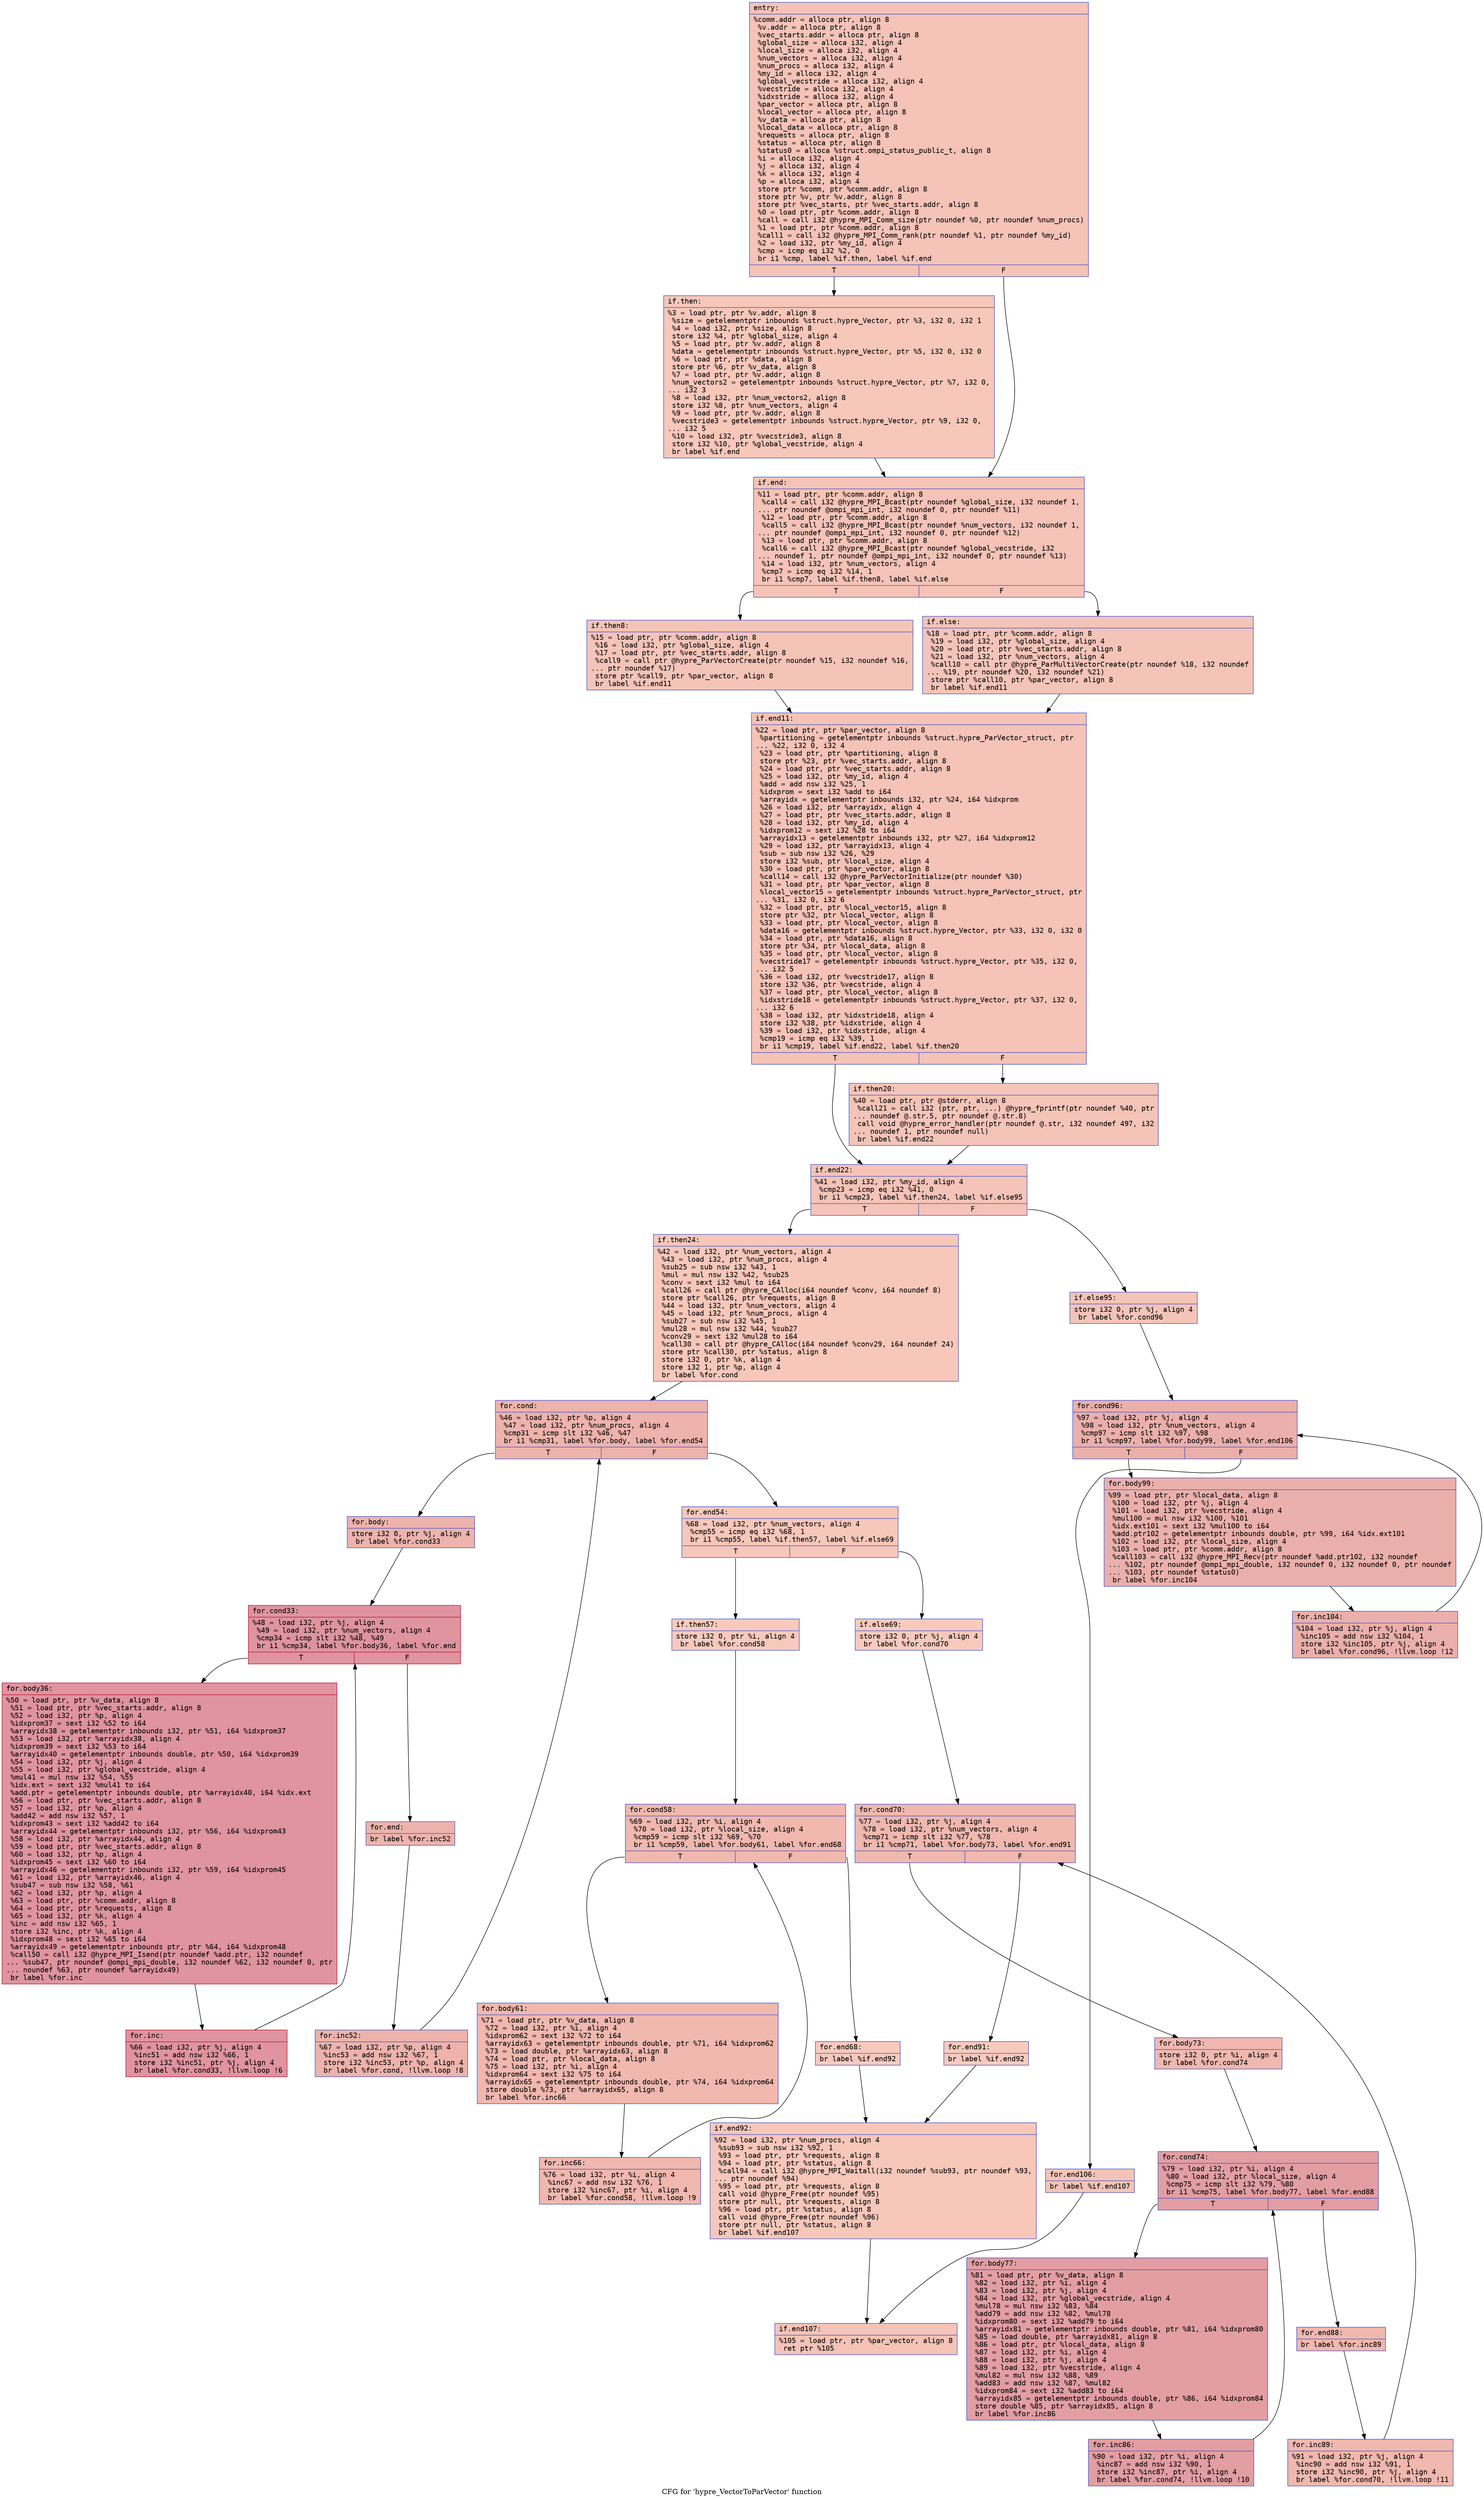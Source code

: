 digraph "CFG for 'hypre_VectorToParVector' function" {
	label="CFG for 'hypre_VectorToParVector' function";

	Node0x556ffb6729f0 [shape=record,color="#3d50c3ff", style=filled, fillcolor="#e8765c70" fontname="Courier",label="{entry:\l|  %comm.addr = alloca ptr, align 8\l  %v.addr = alloca ptr, align 8\l  %vec_starts.addr = alloca ptr, align 8\l  %global_size = alloca i32, align 4\l  %local_size = alloca i32, align 4\l  %num_vectors = alloca i32, align 4\l  %num_procs = alloca i32, align 4\l  %my_id = alloca i32, align 4\l  %global_vecstride = alloca i32, align 4\l  %vecstride = alloca i32, align 4\l  %idxstride = alloca i32, align 4\l  %par_vector = alloca ptr, align 8\l  %local_vector = alloca ptr, align 8\l  %v_data = alloca ptr, align 8\l  %local_data = alloca ptr, align 8\l  %requests = alloca ptr, align 8\l  %status = alloca ptr, align 8\l  %status0 = alloca %struct.ompi_status_public_t, align 8\l  %i = alloca i32, align 4\l  %j = alloca i32, align 4\l  %k = alloca i32, align 4\l  %p = alloca i32, align 4\l  store ptr %comm, ptr %comm.addr, align 8\l  store ptr %v, ptr %v.addr, align 8\l  store ptr %vec_starts, ptr %vec_starts.addr, align 8\l  %0 = load ptr, ptr %comm.addr, align 8\l  %call = call i32 @hypre_MPI_Comm_size(ptr noundef %0, ptr noundef %num_procs)\l  %1 = load ptr, ptr %comm.addr, align 8\l  %call1 = call i32 @hypre_MPI_Comm_rank(ptr noundef %1, ptr noundef %my_id)\l  %2 = load i32, ptr %my_id, align 4\l  %cmp = icmp eq i32 %2, 0\l  br i1 %cmp, label %if.then, label %if.end\l|{<s0>T|<s1>F}}"];
	Node0x556ffb6729f0:s0 -> Node0x556ffb660eb0[tooltip="entry -> if.then\nProbability 37.50%" ];
	Node0x556ffb6729f0:s1 -> Node0x556ffb660f20[tooltip="entry -> if.end\nProbability 62.50%" ];
	Node0x556ffb660eb0 [shape=record,color="#3d50c3ff", style=filled, fillcolor="#ec7f6370" fontname="Courier",label="{if.then:\l|  %3 = load ptr, ptr %v.addr, align 8\l  %size = getelementptr inbounds %struct.hypre_Vector, ptr %3, i32 0, i32 1\l  %4 = load i32, ptr %size, align 8\l  store i32 %4, ptr %global_size, align 4\l  %5 = load ptr, ptr %v.addr, align 8\l  %data = getelementptr inbounds %struct.hypre_Vector, ptr %5, i32 0, i32 0\l  %6 = load ptr, ptr %data, align 8\l  store ptr %6, ptr %v_data, align 8\l  %7 = load ptr, ptr %v.addr, align 8\l  %num_vectors2 = getelementptr inbounds %struct.hypre_Vector, ptr %7, i32 0,\l... i32 3\l  %8 = load i32, ptr %num_vectors2, align 8\l  store i32 %8, ptr %num_vectors, align 4\l  %9 = load ptr, ptr %v.addr, align 8\l  %vecstride3 = getelementptr inbounds %struct.hypre_Vector, ptr %9, i32 0,\l... i32 5\l  %10 = load i32, ptr %vecstride3, align 8\l  store i32 %10, ptr %global_vecstride, align 4\l  br label %if.end\l}"];
	Node0x556ffb660eb0 -> Node0x556ffb660f20[tooltip="if.then -> if.end\nProbability 100.00%" ];
	Node0x556ffb660f20 [shape=record,color="#3d50c3ff", style=filled, fillcolor="#e8765c70" fontname="Courier",label="{if.end:\l|  %11 = load ptr, ptr %comm.addr, align 8\l  %call4 = call i32 @hypre_MPI_Bcast(ptr noundef %global_size, i32 noundef 1,\l... ptr noundef @ompi_mpi_int, i32 noundef 0, ptr noundef %11)\l  %12 = load ptr, ptr %comm.addr, align 8\l  %call5 = call i32 @hypre_MPI_Bcast(ptr noundef %num_vectors, i32 noundef 1,\l... ptr noundef @ompi_mpi_int, i32 noundef 0, ptr noundef %12)\l  %13 = load ptr, ptr %comm.addr, align 8\l  %call6 = call i32 @hypre_MPI_Bcast(ptr noundef %global_vecstride, i32\l... noundef 1, ptr noundef @ompi_mpi_int, i32 noundef 0, ptr noundef %13)\l  %14 = load i32, ptr %num_vectors, align 4\l  %cmp7 = icmp eq i32 %14, 1\l  br i1 %cmp7, label %if.then8, label %if.else\l|{<s0>T|<s1>F}}"];
	Node0x556ffb660f20:s0 -> Node0x556ffb6622e0[tooltip="if.end -> if.then8\nProbability 50.00%" ];
	Node0x556ffb660f20:s1 -> Node0x556ffb662330[tooltip="if.end -> if.else\nProbability 50.00%" ];
	Node0x556ffb6622e0 [shape=record,color="#3d50c3ff", style=filled, fillcolor="#e97a5f70" fontname="Courier",label="{if.then8:\l|  %15 = load ptr, ptr %comm.addr, align 8\l  %16 = load i32, ptr %global_size, align 4\l  %17 = load ptr, ptr %vec_starts.addr, align 8\l  %call9 = call ptr @hypre_ParVectorCreate(ptr noundef %15, i32 noundef %16,\l... ptr noundef %17)\l  store ptr %call9, ptr %par_vector, align 8\l  br label %if.end11\l}"];
	Node0x556ffb6622e0 -> Node0x556ffb662790[tooltip="if.then8 -> if.end11\nProbability 100.00%" ];
	Node0x556ffb662330 [shape=record,color="#3d50c3ff", style=filled, fillcolor="#e97a5f70" fontname="Courier",label="{if.else:\l|  %18 = load ptr, ptr %comm.addr, align 8\l  %19 = load i32, ptr %global_size, align 4\l  %20 = load ptr, ptr %vec_starts.addr, align 8\l  %21 = load i32, ptr %num_vectors, align 4\l  %call10 = call ptr @hypre_ParMultiVectorCreate(ptr noundef %18, i32 noundef\l... %19, ptr noundef %20, i32 noundef %21)\l  store ptr %call10, ptr %par_vector, align 8\l  br label %if.end11\l}"];
	Node0x556ffb662330 -> Node0x556ffb662790[tooltip="if.else -> if.end11\nProbability 100.00%" ];
	Node0x556ffb662790 [shape=record,color="#3d50c3ff", style=filled, fillcolor="#e8765c70" fontname="Courier",label="{if.end11:\l|  %22 = load ptr, ptr %par_vector, align 8\l  %partitioning = getelementptr inbounds %struct.hypre_ParVector_struct, ptr\l... %22, i32 0, i32 4\l  %23 = load ptr, ptr %partitioning, align 8\l  store ptr %23, ptr %vec_starts.addr, align 8\l  %24 = load ptr, ptr %vec_starts.addr, align 8\l  %25 = load i32, ptr %my_id, align 4\l  %add = add nsw i32 %25, 1\l  %idxprom = sext i32 %add to i64\l  %arrayidx = getelementptr inbounds i32, ptr %24, i64 %idxprom\l  %26 = load i32, ptr %arrayidx, align 4\l  %27 = load ptr, ptr %vec_starts.addr, align 8\l  %28 = load i32, ptr %my_id, align 4\l  %idxprom12 = sext i32 %28 to i64\l  %arrayidx13 = getelementptr inbounds i32, ptr %27, i64 %idxprom12\l  %29 = load i32, ptr %arrayidx13, align 4\l  %sub = sub nsw i32 %26, %29\l  store i32 %sub, ptr %local_size, align 4\l  %30 = load ptr, ptr %par_vector, align 8\l  %call14 = call i32 @hypre_ParVectorInitialize(ptr noundef %30)\l  %31 = load ptr, ptr %par_vector, align 8\l  %local_vector15 = getelementptr inbounds %struct.hypre_ParVector_struct, ptr\l... %31, i32 0, i32 6\l  %32 = load ptr, ptr %local_vector15, align 8\l  store ptr %32, ptr %local_vector, align 8\l  %33 = load ptr, ptr %local_vector, align 8\l  %data16 = getelementptr inbounds %struct.hypre_Vector, ptr %33, i32 0, i32 0\l  %34 = load ptr, ptr %data16, align 8\l  store ptr %34, ptr %local_data, align 8\l  %35 = load ptr, ptr %local_vector, align 8\l  %vecstride17 = getelementptr inbounds %struct.hypre_Vector, ptr %35, i32 0,\l... i32 5\l  %36 = load i32, ptr %vecstride17, align 8\l  store i32 %36, ptr %vecstride, align 4\l  %37 = load ptr, ptr %local_vector, align 8\l  %idxstride18 = getelementptr inbounds %struct.hypre_Vector, ptr %37, i32 0,\l... i32 6\l  %38 = load i32, ptr %idxstride18, align 4\l  store i32 %38, ptr %idxstride, align 4\l  %39 = load i32, ptr %idxstride, align 4\l  %cmp19 = icmp eq i32 %39, 1\l  br i1 %cmp19, label %if.end22, label %if.then20\l|{<s0>T|<s1>F}}"];
	Node0x556ffb662790:s0 -> Node0x556ffb679f00[tooltip="if.end11 -> if.end22\nProbability 50.00%" ];
	Node0x556ffb662790:s1 -> Node0x556ffb679f80[tooltip="if.end11 -> if.then20\nProbability 50.00%" ];
	Node0x556ffb679f80 [shape=record,color="#3d50c3ff", style=filled, fillcolor="#e97a5f70" fontname="Courier",label="{if.then20:\l|  %40 = load ptr, ptr @stderr, align 8\l  %call21 = call i32 (ptr, ptr, ...) @hypre_fprintf(ptr noundef %40, ptr\l... noundef @.str.5, ptr noundef @.str.8)\l  call void @hypre_error_handler(ptr noundef @.str, i32 noundef 497, i32\l... noundef 1, ptr noundef null)\l  br label %if.end22\l}"];
	Node0x556ffb679f80 -> Node0x556ffb679f00[tooltip="if.then20 -> if.end22\nProbability 100.00%" ];
	Node0x556ffb679f00 [shape=record,color="#3d50c3ff", style=filled, fillcolor="#e8765c70" fontname="Courier",label="{if.end22:\l|  %41 = load i32, ptr %my_id, align 4\l  %cmp23 = icmp eq i32 %41, 0\l  br i1 %cmp23, label %if.then24, label %if.else95\l|{<s0>T|<s1>F}}"];
	Node0x556ffb679f00:s0 -> Node0x556ffb67a540[tooltip="if.end22 -> if.then24\nProbability 37.50%" ];
	Node0x556ffb679f00:s1 -> Node0x556ffb67a590[tooltip="if.end22 -> if.else95\nProbability 62.50%" ];
	Node0x556ffb67a540 [shape=record,color="#3d50c3ff", style=filled, fillcolor="#ec7f6370" fontname="Courier",label="{if.then24:\l|  %42 = load i32, ptr %num_vectors, align 4\l  %43 = load i32, ptr %num_procs, align 4\l  %sub25 = sub nsw i32 %43, 1\l  %mul = mul nsw i32 %42, %sub25\l  %conv = sext i32 %mul to i64\l  %call26 = call ptr @hypre_CAlloc(i64 noundef %conv, i64 noundef 8)\l  store ptr %call26, ptr %requests, align 8\l  %44 = load i32, ptr %num_vectors, align 4\l  %45 = load i32, ptr %num_procs, align 4\l  %sub27 = sub nsw i32 %45, 1\l  %mul28 = mul nsw i32 %44, %sub27\l  %conv29 = sext i32 %mul28 to i64\l  %call30 = call ptr @hypre_CAlloc(i64 noundef %conv29, i64 noundef 24)\l  store ptr %call30, ptr %status, align 8\l  store i32 0, ptr %k, align 4\l  store i32 1, ptr %p, align 4\l  br label %for.cond\l}"];
	Node0x556ffb67a540 -> Node0x556ffb67b1b0[tooltip="if.then24 -> for.cond\nProbability 100.00%" ];
	Node0x556ffb67b1b0 [shape=record,color="#3d50c3ff", style=filled, fillcolor="#d6524470" fontname="Courier",label="{for.cond:\l|  %46 = load i32, ptr %p, align 4\l  %47 = load i32, ptr %num_procs, align 4\l  %cmp31 = icmp slt i32 %46, %47\l  br i1 %cmp31, label %for.body, label %for.end54\l|{<s0>T|<s1>F}}"];
	Node0x556ffb67b1b0:s0 -> Node0x556ffb67bc40[tooltip="for.cond -> for.body\nProbability 96.88%" ];
	Node0x556ffb67b1b0:s1 -> Node0x556ffb67bcc0[tooltip="for.cond -> for.end54\nProbability 3.12%" ];
	Node0x556ffb67bc40 [shape=record,color="#3d50c3ff", style=filled, fillcolor="#d6524470" fontname="Courier",label="{for.body:\l|  store i32 0, ptr %j, align 4\l  br label %for.cond33\l}"];
	Node0x556ffb67bc40 -> Node0x556ffb67bef0[tooltip="for.body -> for.cond33\nProbability 100.00%" ];
	Node0x556ffb67bef0 [shape=record,color="#b70d28ff", style=filled, fillcolor="#b70d2870" fontname="Courier",label="{for.cond33:\l|  %48 = load i32, ptr %j, align 4\l  %49 = load i32, ptr %num_vectors, align 4\l  %cmp34 = icmp slt i32 %48, %49\l  br i1 %cmp34, label %for.body36, label %for.end\l|{<s0>T|<s1>F}}"];
	Node0x556ffb67bef0:s0 -> Node0x556ffb67c190[tooltip="for.cond33 -> for.body36\nProbability 96.88%" ];
	Node0x556ffb67bef0:s1 -> Node0x556ffb67c210[tooltip="for.cond33 -> for.end\nProbability 3.12%" ];
	Node0x556ffb67c190 [shape=record,color="#b70d28ff", style=filled, fillcolor="#b70d2870" fontname="Courier",label="{for.body36:\l|  %50 = load ptr, ptr %v_data, align 8\l  %51 = load ptr, ptr %vec_starts.addr, align 8\l  %52 = load i32, ptr %p, align 4\l  %idxprom37 = sext i32 %52 to i64\l  %arrayidx38 = getelementptr inbounds i32, ptr %51, i64 %idxprom37\l  %53 = load i32, ptr %arrayidx38, align 4\l  %idxprom39 = sext i32 %53 to i64\l  %arrayidx40 = getelementptr inbounds double, ptr %50, i64 %idxprom39\l  %54 = load i32, ptr %j, align 4\l  %55 = load i32, ptr %global_vecstride, align 4\l  %mul41 = mul nsw i32 %54, %55\l  %idx.ext = sext i32 %mul41 to i64\l  %add.ptr = getelementptr inbounds double, ptr %arrayidx40, i64 %idx.ext\l  %56 = load ptr, ptr %vec_starts.addr, align 8\l  %57 = load i32, ptr %p, align 4\l  %add42 = add nsw i32 %57, 1\l  %idxprom43 = sext i32 %add42 to i64\l  %arrayidx44 = getelementptr inbounds i32, ptr %56, i64 %idxprom43\l  %58 = load i32, ptr %arrayidx44, align 4\l  %59 = load ptr, ptr %vec_starts.addr, align 8\l  %60 = load i32, ptr %p, align 4\l  %idxprom45 = sext i32 %60 to i64\l  %arrayidx46 = getelementptr inbounds i32, ptr %59, i64 %idxprom45\l  %61 = load i32, ptr %arrayidx46, align 4\l  %sub47 = sub nsw i32 %58, %61\l  %62 = load i32, ptr %p, align 4\l  %63 = load ptr, ptr %comm.addr, align 8\l  %64 = load ptr, ptr %requests, align 8\l  %65 = load i32, ptr %k, align 4\l  %inc = add nsw i32 %65, 1\l  store i32 %inc, ptr %k, align 4\l  %idxprom48 = sext i32 %65 to i64\l  %arrayidx49 = getelementptr inbounds ptr, ptr %64, i64 %idxprom48\l  %call50 = call i32 @hypre_MPI_Isend(ptr noundef %add.ptr, i32 noundef\l... %sub47, ptr noundef @ompi_mpi_double, i32 noundef %62, i32 noundef 0, ptr\l... noundef %63, ptr noundef %arrayidx49)\l  br label %for.inc\l}"];
	Node0x556ffb67c190 -> Node0x556ffb67daa0[tooltip="for.body36 -> for.inc\nProbability 100.00%" ];
	Node0x556ffb67daa0 [shape=record,color="#b70d28ff", style=filled, fillcolor="#b70d2870" fontname="Courier",label="{for.inc:\l|  %66 = load i32, ptr %j, align 4\l  %inc51 = add nsw i32 %66, 1\l  store i32 %inc51, ptr %j, align 4\l  br label %for.cond33, !llvm.loop !6\l}"];
	Node0x556ffb67daa0 -> Node0x556ffb67bef0[tooltip="for.inc -> for.cond33\nProbability 100.00%" ];
	Node0x556ffb67c210 [shape=record,color="#3d50c3ff", style=filled, fillcolor="#d6524470" fontname="Courier",label="{for.end:\l|  br label %for.inc52\l}"];
	Node0x556ffb67c210 -> Node0x556ffb678d20[tooltip="for.end -> for.inc52\nProbability 100.00%" ];
	Node0x556ffb678d20 [shape=record,color="#3d50c3ff", style=filled, fillcolor="#d6524470" fontname="Courier",label="{for.inc52:\l|  %67 = load i32, ptr %p, align 4\l  %inc53 = add nsw i32 %67, 1\l  store i32 %inc53, ptr %p, align 4\l  br label %for.cond, !llvm.loop !8\l}"];
	Node0x556ffb678d20 -> Node0x556ffb67b1b0[tooltip="for.inc52 -> for.cond\nProbability 100.00%" ];
	Node0x556ffb67bcc0 [shape=record,color="#3d50c3ff", style=filled, fillcolor="#ec7f6370" fontname="Courier",label="{for.end54:\l|  %68 = load i32, ptr %num_vectors, align 4\l  %cmp55 = icmp eq i32 %68, 1\l  br i1 %cmp55, label %if.then57, label %if.else69\l|{<s0>T|<s1>F}}"];
	Node0x556ffb67bcc0:s0 -> Node0x556ffb67ea40[tooltip="for.end54 -> if.then57\nProbability 50.00%" ];
	Node0x556ffb67bcc0:s1 -> Node0x556ffb67eac0[tooltip="for.end54 -> if.else69\nProbability 50.00%" ];
	Node0x556ffb67ea40 [shape=record,color="#3d50c3ff", style=filled, fillcolor="#ef886b70" fontname="Courier",label="{if.then57:\l|  store i32 0, ptr %i, align 4\l  br label %for.cond58\l}"];
	Node0x556ffb67ea40 -> Node0x556ffb67ec90[tooltip="if.then57 -> for.cond58\nProbability 100.00%" ];
	Node0x556ffb67ec90 [shape=record,color="#3d50c3ff", style=filled, fillcolor="#dc5d4a70" fontname="Courier",label="{for.cond58:\l|  %69 = load i32, ptr %i, align 4\l  %70 = load i32, ptr %local_size, align 4\l  %cmp59 = icmp slt i32 %69, %70\l  br i1 %cmp59, label %for.body61, label %for.end68\l|{<s0>T|<s1>F}}"];
	Node0x556ffb67ec90:s0 -> Node0x556ffb67ef30[tooltip="for.cond58 -> for.body61\nProbability 96.88%" ];
	Node0x556ffb67ec90:s1 -> Node0x556ffb67efb0[tooltip="for.cond58 -> for.end68\nProbability 3.12%" ];
	Node0x556ffb67ef30 [shape=record,color="#3d50c3ff", style=filled, fillcolor="#dc5d4a70" fontname="Courier",label="{for.body61:\l|  %71 = load ptr, ptr %v_data, align 8\l  %72 = load i32, ptr %i, align 4\l  %idxprom62 = sext i32 %72 to i64\l  %arrayidx63 = getelementptr inbounds double, ptr %71, i64 %idxprom62\l  %73 = load double, ptr %arrayidx63, align 8\l  %74 = load ptr, ptr %local_data, align 8\l  %75 = load i32, ptr %i, align 4\l  %idxprom64 = sext i32 %75 to i64\l  %arrayidx65 = getelementptr inbounds double, ptr %74, i64 %idxprom64\l  store double %73, ptr %arrayidx65, align 8\l  br label %for.inc66\l}"];
	Node0x556ffb67ef30 -> Node0x556ffb67f6e0[tooltip="for.body61 -> for.inc66\nProbability 100.00%" ];
	Node0x556ffb67f6e0 [shape=record,color="#3d50c3ff", style=filled, fillcolor="#dc5d4a70" fontname="Courier",label="{for.inc66:\l|  %76 = load i32, ptr %i, align 4\l  %inc67 = add nsw i32 %76, 1\l  store i32 %inc67, ptr %i, align 4\l  br label %for.cond58, !llvm.loop !9\l}"];
	Node0x556ffb67f6e0 -> Node0x556ffb67ec90[tooltip="for.inc66 -> for.cond58\nProbability 100.00%" ];
	Node0x556ffb67efb0 [shape=record,color="#3d50c3ff", style=filled, fillcolor="#ef886b70" fontname="Courier",label="{for.end68:\l|  br label %if.end92\l}"];
	Node0x556ffb67efb0 -> Node0x556ffb67fb60[tooltip="for.end68 -> if.end92\nProbability 100.00%" ];
	Node0x556ffb67eac0 [shape=record,color="#3d50c3ff", style=filled, fillcolor="#ef886b70" fontname="Courier",label="{if.else69:\l|  store i32 0, ptr %j, align 4\l  br label %for.cond70\l}"];
	Node0x556ffb67eac0 -> Node0x556ffb67fcf0[tooltip="if.else69 -> for.cond70\nProbability 100.00%" ];
	Node0x556ffb67fcf0 [shape=record,color="#3d50c3ff", style=filled, fillcolor="#dc5d4a70" fontname="Courier",label="{for.cond70:\l|  %77 = load i32, ptr %j, align 4\l  %78 = load i32, ptr %num_vectors, align 4\l  %cmp71 = icmp slt i32 %77, %78\l  br i1 %cmp71, label %for.body73, label %for.end91\l|{<s0>T|<s1>F}}"];
	Node0x556ffb67fcf0:s0 -> Node0x556ffb67ff90[tooltip="for.cond70 -> for.body73\nProbability 96.88%" ];
	Node0x556ffb67fcf0:s1 -> Node0x556ffb680010[tooltip="for.cond70 -> for.end91\nProbability 3.12%" ];
	Node0x556ffb67ff90 [shape=record,color="#3d50c3ff", style=filled, fillcolor="#dc5d4a70" fontname="Courier",label="{for.body73:\l|  store i32 0, ptr %i, align 4\l  br label %for.cond74\l}"];
	Node0x556ffb67ff90 -> Node0x556ffb6801e0[tooltip="for.body73 -> for.cond74\nProbability 100.00%" ];
	Node0x556ffb6801e0 [shape=record,color="#3d50c3ff", style=filled, fillcolor="#be242e70" fontname="Courier",label="{for.cond74:\l|  %79 = load i32, ptr %i, align 4\l  %80 = load i32, ptr %local_size, align 4\l  %cmp75 = icmp slt i32 %79, %80\l  br i1 %cmp75, label %for.body77, label %for.end88\l|{<s0>T|<s1>F}}"];
	Node0x556ffb6801e0:s0 -> Node0x556ffb680480[tooltip="for.cond74 -> for.body77\nProbability 96.88%" ];
	Node0x556ffb6801e0:s1 -> Node0x556ffb680500[tooltip="for.cond74 -> for.end88\nProbability 3.12%" ];
	Node0x556ffb680480 [shape=record,color="#3d50c3ff", style=filled, fillcolor="#be242e70" fontname="Courier",label="{for.body77:\l|  %81 = load ptr, ptr %v_data, align 8\l  %82 = load i32, ptr %i, align 4\l  %83 = load i32, ptr %j, align 4\l  %84 = load i32, ptr %global_vecstride, align 4\l  %mul78 = mul nsw i32 %83, %84\l  %add79 = add nsw i32 %82, %mul78\l  %idxprom80 = sext i32 %add79 to i64\l  %arrayidx81 = getelementptr inbounds double, ptr %81, i64 %idxprom80\l  %85 = load double, ptr %arrayidx81, align 8\l  %86 = load ptr, ptr %local_data, align 8\l  %87 = load i32, ptr %i, align 4\l  %88 = load i32, ptr %j, align 4\l  %89 = load i32, ptr %vecstride, align 4\l  %mul82 = mul nsw i32 %88, %89\l  %add83 = add nsw i32 %87, %mul82\l  %idxprom84 = sext i32 %add83 to i64\l  %arrayidx85 = getelementptr inbounds double, ptr %86, i64 %idxprom84\l  store double %85, ptr %arrayidx85, align 8\l  br label %for.inc86\l}"];
	Node0x556ffb680480 -> Node0x556ffb681150[tooltip="for.body77 -> for.inc86\nProbability 100.00%" ];
	Node0x556ffb681150 [shape=record,color="#3d50c3ff", style=filled, fillcolor="#be242e70" fontname="Courier",label="{for.inc86:\l|  %90 = load i32, ptr %i, align 4\l  %inc87 = add nsw i32 %90, 1\l  store i32 %inc87, ptr %i, align 4\l  br label %for.cond74, !llvm.loop !10\l}"];
	Node0x556ffb681150 -> Node0x556ffb6801e0[tooltip="for.inc86 -> for.cond74\nProbability 100.00%" ];
	Node0x556ffb680500 [shape=record,color="#3d50c3ff", style=filled, fillcolor="#dc5d4a70" fontname="Courier",label="{for.end88:\l|  br label %for.inc89\l}"];
	Node0x556ffb680500 -> Node0x556ffb6815d0[tooltip="for.end88 -> for.inc89\nProbability 100.00%" ];
	Node0x556ffb6815d0 [shape=record,color="#3d50c3ff", style=filled, fillcolor="#dc5d4a70" fontname="Courier",label="{for.inc89:\l|  %91 = load i32, ptr %j, align 4\l  %inc90 = add nsw i32 %91, 1\l  store i32 %inc90, ptr %j, align 4\l  br label %for.cond70, !llvm.loop !11\l}"];
	Node0x556ffb6815d0 -> Node0x556ffb67fcf0[tooltip="for.inc89 -> for.cond70\nProbability 100.00%" ];
	Node0x556ffb680010 [shape=record,color="#3d50c3ff", style=filled, fillcolor="#ef886b70" fontname="Courier",label="{for.end91:\l|  br label %if.end92\l}"];
	Node0x556ffb680010 -> Node0x556ffb67fb60[tooltip="for.end91 -> if.end92\nProbability 100.00%" ];
	Node0x556ffb67fb60 [shape=record,color="#3d50c3ff", style=filled, fillcolor="#ec7f6370" fontname="Courier",label="{if.end92:\l|  %92 = load i32, ptr %num_procs, align 4\l  %sub93 = sub nsw i32 %92, 1\l  %93 = load ptr, ptr %requests, align 8\l  %94 = load ptr, ptr %status, align 8\l  %call94 = call i32 @hypre_MPI_Waitall(i32 noundef %sub93, ptr noundef %93,\l... ptr noundef %94)\l  %95 = load ptr, ptr %requests, align 8\l  call void @hypre_Free(ptr noundef %95)\l  store ptr null, ptr %requests, align 8\l  %96 = load ptr, ptr %status, align 8\l  call void @hypre_Free(ptr noundef %96)\l  store ptr null, ptr %status, align 8\l  br label %if.end107\l}"];
	Node0x556ffb67fb60 -> Node0x556ffb67b760[tooltip="if.end92 -> if.end107\nProbability 100.00%" ];
	Node0x556ffb67a590 [shape=record,color="#3d50c3ff", style=filled, fillcolor="#e97a5f70" fontname="Courier",label="{if.else95:\l|  store i32 0, ptr %j, align 4\l  br label %for.cond96\l}"];
	Node0x556ffb67a590 -> Node0x556ffb67b8c0[tooltip="if.else95 -> for.cond96\nProbability 100.00%" ];
	Node0x556ffb67b8c0 [shape=record,color="#3d50c3ff", style=filled, fillcolor="#d24b4070" fontname="Courier",label="{for.cond96:\l|  %97 = load i32, ptr %j, align 4\l  %98 = load i32, ptr %num_vectors, align 4\l  %cmp97 = icmp slt i32 %97, %98\l  br i1 %cmp97, label %for.body99, label %for.end106\l|{<s0>T|<s1>F}}"];
	Node0x556ffb67b8c0:s0 -> Node0x556ffb67bb10[tooltip="for.cond96 -> for.body99\nProbability 96.88%" ];
	Node0x556ffb67b8c0:s1 -> Node0x556ffb682ef0[tooltip="for.cond96 -> for.end106\nProbability 3.12%" ];
	Node0x556ffb67bb10 [shape=record,color="#3d50c3ff", style=filled, fillcolor="#d24b4070" fontname="Courier",label="{for.body99:\l|  %99 = load ptr, ptr %local_data, align 8\l  %100 = load i32, ptr %j, align 4\l  %101 = load i32, ptr %vecstride, align 4\l  %mul100 = mul nsw i32 %100, %101\l  %idx.ext101 = sext i32 %mul100 to i64\l  %add.ptr102 = getelementptr inbounds double, ptr %99, i64 %idx.ext101\l  %102 = load i32, ptr %local_size, align 4\l  %103 = load ptr, ptr %comm.addr, align 8\l  %call103 = call i32 @hypre_MPI_Recv(ptr noundef %add.ptr102, i32 noundef\l... %102, ptr noundef @ompi_mpi_double, i32 noundef 0, i32 noundef 0, ptr noundef\l... %103, ptr noundef %status0)\l  br label %for.inc104\l}"];
	Node0x556ffb67bb10 -> Node0x556ffb6837d0[tooltip="for.body99 -> for.inc104\nProbability 100.00%" ];
	Node0x556ffb6837d0 [shape=record,color="#3d50c3ff", style=filled, fillcolor="#d24b4070" fontname="Courier",label="{for.inc104:\l|  %104 = load i32, ptr %j, align 4\l  %inc105 = add nsw i32 %104, 1\l  store i32 %inc105, ptr %j, align 4\l  br label %for.cond96, !llvm.loop !12\l}"];
	Node0x556ffb6837d0 -> Node0x556ffb67b8c0[tooltip="for.inc104 -> for.cond96\nProbability 100.00%" ];
	Node0x556ffb682ef0 [shape=record,color="#3d50c3ff", style=filled, fillcolor="#e97a5f70" fontname="Courier",label="{for.end106:\l|  br label %if.end107\l}"];
	Node0x556ffb682ef0 -> Node0x556ffb67b760[tooltip="for.end106 -> if.end107\nProbability 100.00%" ];
	Node0x556ffb67b760 [shape=record,color="#3d50c3ff", style=filled, fillcolor="#e8765c70" fontname="Courier",label="{if.end107:\l|  %105 = load ptr, ptr %par_vector, align 8\l  ret ptr %105\l}"];
}
